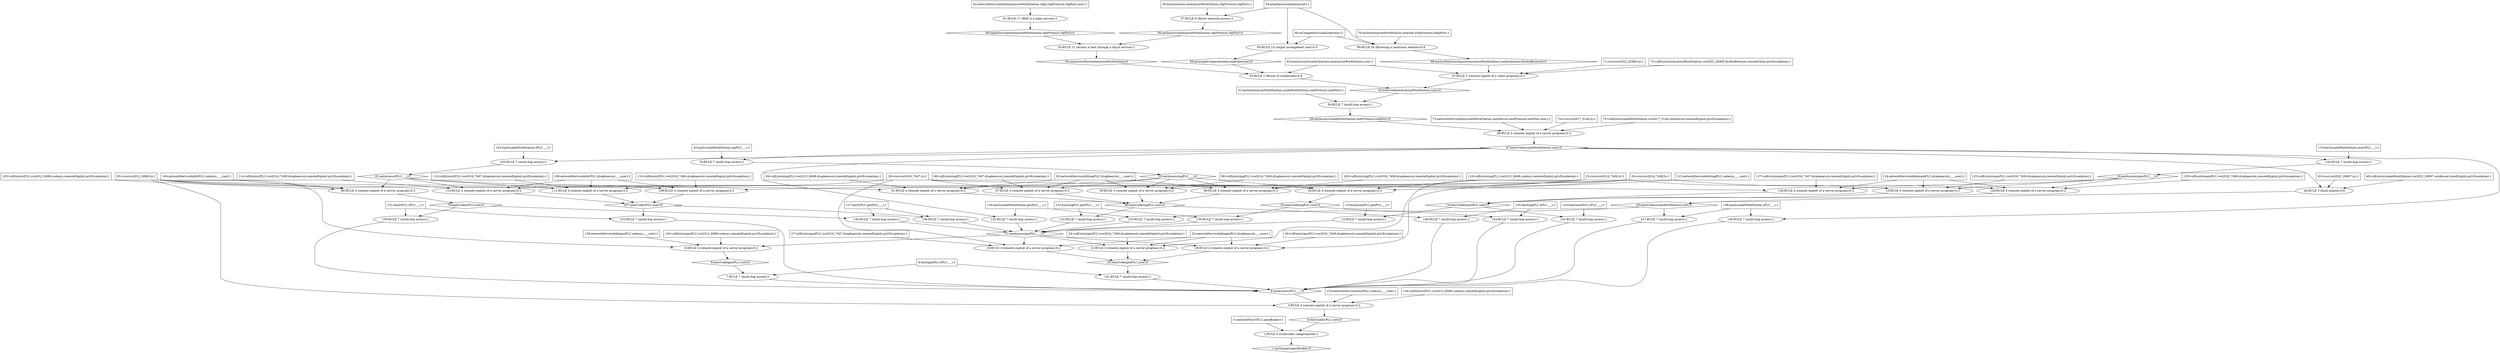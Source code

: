 strict digraph G {
  1 [ label="1:canTamper(openBraker):0" shape="diamond" ];
  2 [ label="2:RULE 0 (Controller compromised):1" shape="ellipse" ];
  3 [ label="3:controlsFlow(sPLC,openBraker):1" shape="box" ];
  4 [ label="4:execCode(sPLC,root):0" shape="diamond" ];
  5 [ label="5:RULE 4 (remote exploit of a server program):0.2" shape="ellipse" ];
  6 [ label="6:netAccess(sPLC,_,_):0" shape="diamond" ];
  7 [ label="7:RULE 7 (multi-hop access):1" shape="ellipse" ];
  8 [ label="8:hacl(genPLC,sPLC,_,_):1" shape="box" ];
  9 [ label="9:execCode(genPLC,root):0" shape="diamond" ];
  10 [ label="10:RULE 4 (remote exploit of a server program):0.2" shape="ellipse" ];
  11 [ label="11:netAccess(genPLC,_,_):0" shape="diamond" ];
  12 [ label="12:RULE 7 (multi-hop access):1" shape="ellipse" ];
  13 [ label="13:hacl(mainPLC,genPLC,_,_):1" shape="box" ];
  14 [ label="14:execCode(mainPLC,user):0" shape="diamond" ];
  15 [ label="15:RULE 4 (remote exploit of a server program):0.2" shape="ellipse" ];
  16 [ label="16:netAccess(mainPLC,_,_):0" shape="diamond" ];
  17 [ label="20:execCode(genPLC,user):0" shape="diamond" ];
  18 [ label="21:RULE 4 (remote exploit of a server program):0.2" shape="ellipse" ];
  19 [ label="22:networkServiceInfo(genPLC,dropbearssh,_,_,user):1" shape="box" ];
  20 [ label="23:cvss(cve2016_7406,h):1" shape="box" ];
  21 [ label="24:vulExists(genPLC,cve2016_7406,dropbearssh,remoteExploit,privEscalation):1" shape="box" ];
  22 [ label="25:RULE 4 (remote exploit of a server program):0.2" shape="ellipse" ];
  23 [ label="26:cvss(cve2016_7407,h):1" shape="box" ];
  24 [ label="27:vulExists(genPLC,cve2016_7407,dropbearssh,remoteExploit,privEscalation):1" shape="box" ];
  25 [ label="28:RULE 4 (remote exploit of a server program):0.2" shape="ellipse" ];
  26 [ label="29:cvss(cve2016_7408,h):1" shape="box" ];
  27 [ label="30:vulExists(genPLC,cve2016_7408,dropbearssh,remoteExploit,privEscalation):1" shape="box" ];
  28 [ label="33:execCode(mgPLC,root):0" shape="diamond" ];
  29 [ label="34:RULE 4 (remote exploit of a server program):0.2" shape="ellipse" ];
  30 [ label="35:netAccess(mgPLC,_,_):0" shape="diamond" ];
  31 [ label="42:hacl(scadaWorkStation,mgPLC,_,_):1" shape="box" ];
  32 [ label="43:execCode(scadaWorkStation,root):0" shape="diamond" ];
  33 [ label="44:RULE 3 (local exploit):0.6" shape="ellipse" ];
  34 [ label="45:cvss(cve2022_30697,m):1" shape="box" ];
  35 [ label="46:vulExists(scadaWorkStation,cve2022_30697,winKernel,localExploit,privEscalation):1" shape="box" ];
  36 [ label="47:execCode(scadaWorkStation,user):0" shape="diamond" ];
  37 [ label="48:RULE 4 (remote exploit of a server program):0.2" shape="ellipse" ];
  38 [ label="49:netAccess(scadaWorkStation,smbProtocol,smbPort):0" shape="diamond" ];
  39 [ label="50:RULE 7 (multi-hop access):1" shape="ellipse" ];
  40 [ label="51:hacl(enterpriseWorkStation,scadaWorkStation,smbProtocol,smbPort):1" shape="box" ];
  41 [ label="52:execCode(enterpriseWorkStation,user):0" shape="diamond" ];
  42 [ label="53:RULE 2 (Reuse of credentials):0.8" shape="ellipse" ];
  43 [ label="54:canAccessHost(enterpriseWorkStation):0" shape="diamond" ];
  44 [ label="55:RULE 11 (Access a host through a log-in service):1" shape="ellipse" ];
  45 [ label="56:netAccess(enterpriseWorkStation,rdpProtocol,rdpPort):0" shape="diamond" ];
  46 [ label="57:RULE 8 (direct network access):1" shape="ellipse" ];
  47 [ label="58:hacl(internet,enterpriseWorkStation,rdpProtocol,rdpPort):1" shape="box" ];
  48 [ label="59:attackerLocated(internet):1" shape="box" ];
  49 [ label="60:logInService(enterpriseWorkStation,rdpProtocol,rdpPort):0" shape="diamond" ];
  50 [ label="61:RULE 17 (RDP is a login service):1" shape="ellipse" ];
  51 [ label="62:networkServiceInfo(enterpriseWorkStation,rdpd,rdpProtocol,rdpPort,user):1" shape="box" ];
  52 [ label="63:hasAccount(scadaOperator,enterpriseWorkStation,user):1" shape="box" ];
  53 [ label="64:principalCompromised(scadaOperator):0" shape="diamond" ];
  54 [ label="65:RULE 14 (target incompetent user):0.5" shape="ellipse" ];
  55 [ label="66:inCompetent(scadaOperator):1" shape="box" ];
  56 [ label="67:RULE 5 (remote exploit of a client program):0.2" shape="ellipse" ];
  57 [ label="68:accessMaliciousInput(enterpriseWorkStation,scadaOperator,firefoxBrowser):0" shape="diamond" ];
  58 [ label="69:RULE 24 (Browsing a malicious website):0.8" shape="ellipse" ];
  59 [ label="70:hacl(enterpriseWorkStation,internet,httpProtocol,httpPort):1" shape="box" ];
  60 [ label="71:cvss(cve2022_26485,h):1" shape="box" ];
  61 [ label="72:vulExists(enterpriseWorkStation,cve2022_26485,firefoxBrowser,remoteClient,privEscalation):1" shape="box" ];
  62 [ label="73:networkServiceInfo(scadaWorkStation,smbServer,smbProtocol,smbPort,user):1" shape="box" ];
  63 [ label="74:cvss(cve2017_0144,h):1" shape="box" ];
  64 [ label="75:vulExists(scadaWorkStation,cve2017_0144,smbServer,remoteExploit,privEscalation):1" shape="box" ];
  65 [ label="76:RULE 7 (multi-hop access):1" shape="ellipse" ];
  66 [ label="79:execCode(tPLC,root):0" shape="diamond" ];
  67 [ label="80:RULE 4 (remote exploit of a server program):0.2" shape="ellipse" ];
  68 [ label="81:netAccess(tPLC,_,_):0" shape="diamond" ];
  69 [ label="90:execCode(mgPLC,user):0" shape="diamond" ];
  70 [ label="91:RULE 4 (remote exploit of a server program):0.2" shape="ellipse" ];
  71 [ label="92:networkServiceInfo(mgPLC,dropbearssh,_,_,user):1" shape="box" ];
  72 [ label="93:cvss(cve2012_6068,h):1" shape="box" ];
  73 [ label="94:vulExists(mgPLC,cve2012_6068,dropbearssh,remoteExploit,privEscalation):1" shape="box" ];
  74 [ label="95:RULE 4 (remote exploit of a server program):0.2" shape="ellipse" ];
  75 [ label="96:vulExists(mgPLC,cve2016_7406,dropbearssh,remoteExploit,privEscalation):1" shape="box" ];
  76 [ label="97:RULE 4 (remote exploit of a server program):0.2" shape="ellipse" ];
  77 [ label="98:vulExists(mgPLC,cve2016_7407,dropbearssh,remoteExploit,privEscalation):1" shape="box" ];
  78 [ label="99:RULE 4 (remote exploit of a server program):0.2" shape="ellipse" ];
  79 [ label="100:vulExists(mgPLC,cve2016_7408,dropbearssh,remoteExploit,privEscalation):1" shape="box" ];
  80 [ label="102:hacl(scadaWorkStation,tPLC,_,_):1" shape="box" ];
  81 [ label="103:RULE 7 (multi-hop access):1" shape="ellipse" ];
  82 [ label="104:networkServiceInfo(tPLC,codesys,_,_,root):1" shape="box" ];
  83 [ label="105:vulExists(tPLC,cve2012_6068,codesys,remoteExploit,privEscalation):1" shape="box" ];
  84 [ label="107:execCode(tPLC,user):0" shape="diamond" ];
  85 [ label="108:RULE 4 (remote exploit of a server program):0.2" shape="ellipse" ];
  86 [ label="109:networkServiceInfo(tPLC,dropbearssh,_,_,user):1" shape="box" ];
  87 [ label="110:vulExists(tPLC,cve2016_7406,dropbearssh,remoteExploit,privEscalation):1" shape="box" ];
  88 [ label="111:RULE 4 (remote exploit of a server program):0.2" shape="ellipse" ];
  89 [ label="112:vulExists(tPLC,cve2016_7407,dropbearssh,remoteExploit,privEscalation):1" shape="box" ];
  90 [ label="113:RULE 4 (remote exploit of a server program):0.2" shape="ellipse" ];
  91 [ label="114:vulExists(tPLC,cve2016_7408,dropbearssh,remoteExploit,privEscalation):1" shape="box" ];
  92 [ label="115:networkServiceInfo(mgPLC,codesys,_,_,root):1" shape="box" ];
  93 [ label="116:vulExists(mgPLC,cve2012_6068,codesys,remoteExploit,privEscalation):1" shape="box" ];
  94 [ label="119:hacl(scadaWorkStation,mainPLC,_,_):1" shape="box" ];
  95 [ label="120:RULE 7 (multi-hop access):1" shape="ellipse" ];
  96 [ label="124:networkServiceInfo(mainPLC,dropbearssh,_,_,user):1" shape="box" ];
  97 [ label="125:vulExists(mainPLC,cve2016_7406,dropbearssh,remoteExploit,privEscalation):1" shape="box" ];
  98 [ label="126:RULE 4 (remote exploit of a server program):0.2" shape="ellipse" ];
  99 [ label="127:vulExists(mainPLC,cve2016_7407,dropbearssh,remoteExploit,privEscalation):1" shape="box" ];
  100 [ label="128:RULE 4 (remote exploit of a server program):0.2" shape="ellipse" ];
  101 [ label="129:vulExists(mainPLC,cve2016_7408,dropbearssh,remoteExploit,privEscalation):1" shape="box" ];
  102 [ label="130:RULE 7 (multi-hop access):1" shape="ellipse" ];
  103 [ label="131:hacl(mgPLC,genPLC,_,_):1" shape="box" ];
  104 [ label="132:RULE 7 (multi-hop access):1" shape="ellipse" ];
  105 [ label="133:RULE 7 (multi-hop access):1" shape="ellipse" ];
  106 [ label="134:hacl(scadaWorkStation,genPLC,_,_):1" shape="box" ];
  107 [ label="135:RULE 7 (multi-hop access):1" shape="ellipse" ];
  108 [ label="136:RULE 7 (multi-hop access):1" shape="ellipse" ];
  109 [ label="137:hacl(tPLC,genPLC,_,_):1" shape="box" ];
  110 [ label="138:RULE 7 (multi-hop access):1" shape="ellipse" ];
  111 [ label="139:networkServiceInfo(genPLC,codesys,_,_,root):1" shape="box" ];
  112 [ label="140:vulExists(genPLC,cve2012_6068,codesys,remoteExploit,privEscalation):1" shape="box" ];
  113 [ label="141:RULE 7 (multi-hop access):1" shape="ellipse" ];
  114 [ label="142:RULE 7 (multi-hop access):1" shape="ellipse" ];
  115 [ label="143:hacl(mainPLC,sPLC,_,_):1" shape="box" ];
  116 [ label="144:RULE 7 (multi-hop access):1" shape="ellipse" ];
  117 [ label="145:hacl(mgPLC,sPLC,_,_):1" shape="box" ];
  118 [ label="146:RULE 7 (multi-hop access):1" shape="ellipse" ];
  119 [ label="147:RULE 7 (multi-hop access):1" shape="ellipse" ];
  120 [ label="148:hacl(scadaWorkStation,sPLC,_,_):1" shape="box" ];
  121 [ label="149:RULE 7 (multi-hop access):1" shape="ellipse" ];
  122 [ label="150:RULE 7 (multi-hop access):1" shape="ellipse" ];
  123 [ label="151:hacl(tPLC,sPLC,_,_):1" shape="box" ];
  124 [ label="152:RULE 7 (multi-hop access):1" shape="ellipse" ];
  125 [ label="153:networkServiceInfo(sPLC,codesys,_,_,root):1" shape="box" ];
  126 [ label="154:vulExists(sPLC,cve2012_6068,codesys,remoteExploit,privEscalation):1" shape="box" ];
  3 -> 2 [ color="black" ];
  8 -> 7 [ color="black" ];
  13 -> 12 [ color="black" ];
  11 -> 18 [ color="black" ];
  19 -> 18 [ color="black" ];
  20 -> 18 [ color="black" ];
  21 -> 18 [ color="black" ];
  18 -> 17 [ color="black" ];
  11 -> 22 [ color="black" ];
  19 -> 22 [ color="black" ];
  23 -> 22 [ color="black" ];
  24 -> 22 [ color="black" ];
  22 -> 17 [ color="black" ];
  11 -> 25 [ color="black" ];
  19 -> 25 [ color="black" ];
  26 -> 25 [ color="black" ];
  27 -> 25 [ color="black" ];
  25 -> 17 [ color="black" ];
  34 -> 33 [ color="black" ];
  35 -> 33 [ color="black" ];
  40 -> 39 [ color="black" ];
  47 -> 46 [ color="black" ];
  48 -> 46 [ color="black" ];
  46 -> 45 [ color="black" ];
  45 -> 44 [ color="black" ];
  51 -> 50 [ color="black" ];
  50 -> 49 [ color="black" ];
  49 -> 44 [ color="black" ];
  44 -> 43 [ color="black" ];
  43 -> 42 [ color="black" ];
  52 -> 42 [ color="black" ];
  48 -> 54 [ color="black" ];
  55 -> 54 [ color="black" ];
  54 -> 53 [ color="black" ];
  53 -> 42 [ color="black" ];
  42 -> 41 [ color="black" ];
  48 -> 58 [ color="black" ];
  59 -> 58 [ color="black" ];
  55 -> 58 [ color="black" ];
  58 -> 57 [ color="black" ];
  57 -> 56 [ color="black" ];
  52 -> 56 [ color="black" ];
  60 -> 56 [ color="black" ];
  61 -> 56 [ color="black" ];
  56 -> 41 [ color="black" ];
  41 -> 39 [ color="black" ];
  39 -> 38 [ color="black" ];
  38 -> 37 [ color="black" ];
  62 -> 37 [ color="black" ];
  63 -> 37 [ color="black" ];
  64 -> 37 [ color="black" ];
  37 -> 36 [ color="black" ];
  36 -> 33 [ color="black" ];
  33 -> 32 [ color="black" ];
  31 -> 65 [ color="black" ];
  36 -> 65 [ color="black" ];
  65 -> 30 [ color="black" ];
  30 -> 70 [ color="black" ];
  71 -> 70 [ color="black" ];
  72 -> 70 [ color="black" ];
  73 -> 70 [ color="black" ];
  70 -> 69 [ color="black" ];
  30 -> 74 [ color="black" ];
  71 -> 74 [ color="black" ];
  20 -> 74 [ color="black" ];
  75 -> 74 [ color="black" ];
  74 -> 69 [ color="black" ];
  30 -> 76 [ color="black" ];
  71 -> 76 [ color="black" ];
  23 -> 76 [ color="black" ];
  77 -> 76 [ color="black" ];
  76 -> 69 [ color="black" ];
  30 -> 78 [ color="black" ];
  71 -> 78 [ color="black" ];
  26 -> 78 [ color="black" ];
  79 -> 78 [ color="black" ];
  78 -> 69 [ color="black" ];
  80 -> 81 [ color="black" ];
  36 -> 81 [ color="black" ];
  81 -> 68 [ color="black" ];
  68 -> 67 [ color="black" ];
  82 -> 67 [ color="black" ];
  72 -> 67 [ color="black" ];
  83 -> 67 [ color="black" ];
  67 -> 66 [ color="black" ];
  68 -> 85 [ color="black" ];
  86 -> 85 [ color="black" ];
  20 -> 85 [ color="black" ];
  87 -> 85 [ color="black" ];
  85 -> 84 [ color="black" ];
  68 -> 88 [ color="black" ];
  86 -> 88 [ color="black" ];
  23 -> 88 [ color="black" ];
  89 -> 88 [ color="black" ];
  88 -> 84 [ color="black" ];
  68 -> 90 [ color="black" ];
  86 -> 90 [ color="black" ];
  26 -> 90 [ color="black" ];
  91 -> 90 [ color="black" ];
  90 -> 84 [ color="black" ];
  30 -> 29 [ color="black" ];
  92 -> 29 [ color="black" ];
  72 -> 29 [ color="black" ];
  93 -> 29 [ color="black" ];
  29 -> 28 [ color="black" ];
  94 -> 95 [ color="black" ];
  36 -> 95 [ color="black" ];
  95 -> 16 [ color="black" ];
  16 -> 15 [ color="black" ];
  96 -> 15 [ color="black" ];
  20 -> 15 [ color="black" ];
  97 -> 15 [ color="black" ];
  15 -> 14 [ color="black" ];
  16 -> 98 [ color="black" ];
  96 -> 98 [ color="black" ];
  23 -> 98 [ color="black" ];
  99 -> 98 [ color="black" ];
  98 -> 14 [ color="black" ];
  16 -> 100 [ color="black" ];
  96 -> 100 [ color="black" ];
  26 -> 100 [ color="black" ];
  101 -> 100 [ color="black" ];
  100 -> 14 [ color="black" ];
  14 -> 12 [ color="black" ];
  12 -> 11 [ color="black" ];
  103 -> 102 [ color="black" ];
  28 -> 102 [ color="black" ];
  102 -> 11 [ color="black" ];
  103 -> 104 [ color="black" ];
  69 -> 104 [ color="black" ];
  104 -> 11 [ color="black" ];
  106 -> 105 [ color="black" ];
  32 -> 105 [ color="black" ];
  105 -> 11 [ color="black" ];
  106 -> 107 [ color="black" ];
  36 -> 107 [ color="black" ];
  107 -> 11 [ color="black" ];
  109 -> 108 [ color="black" ];
  66 -> 108 [ color="black" ];
  108 -> 11 [ color="black" ];
  109 -> 110 [ color="black" ];
  84 -> 110 [ color="black" ];
  110 -> 11 [ color="black" ];
  11 -> 10 [ color="black" ];
  111 -> 10 [ color="black" ];
  72 -> 10 [ color="black" ];
  112 -> 10 [ color="black" ];
  10 -> 9 [ color="black" ];
  9 -> 7 [ color="black" ];
  7 -> 6 [ color="black" ];
  8 -> 113 [ color="black" ];
  17 -> 113 [ color="black" ];
  113 -> 6 [ color="black" ];
  115 -> 114 [ color="black" ];
  14 -> 114 [ color="black" ];
  114 -> 6 [ color="black" ];
  117 -> 116 [ color="black" ];
  28 -> 116 [ color="black" ];
  116 -> 6 [ color="black" ];
  117 -> 118 [ color="black" ];
  69 -> 118 [ color="black" ];
  118 -> 6 [ color="black" ];
  120 -> 119 [ color="black" ];
  32 -> 119 [ color="black" ];
  119 -> 6 [ color="black" ];
  120 -> 121 [ color="black" ];
  36 -> 121 [ color="black" ];
  121 -> 6 [ color="black" ];
  123 -> 122 [ color="black" ];
  66 -> 122 [ color="black" ];
  122 -> 6 [ color="black" ];
  123 -> 124 [ color="black" ];
  84 -> 124 [ color="black" ];
  124 -> 6 [ color="black" ];
  6 -> 5 [ color="black" ];
  125 -> 5 [ color="black" ];
  72 -> 5 [ color="black" ];
  126 -> 5 [ color="black" ];
  5 -> 4 [ color="black" ];
  4 -> 2 [ color="black" ];
  2 -> 1 [ color="black" ];
}
